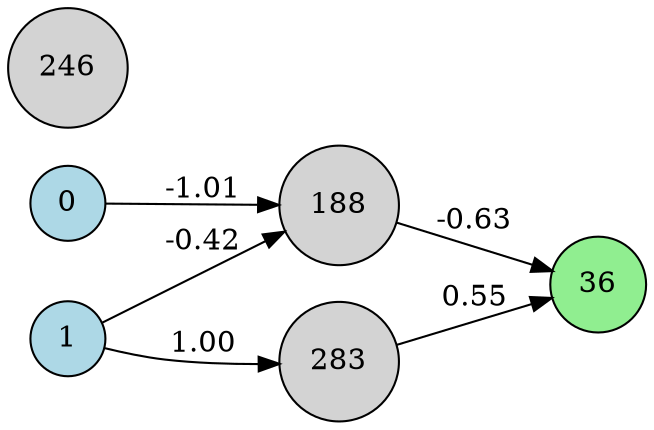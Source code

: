 digraph neat {
  rankdir=LR;
  node [shape=circle];
  node0 [label="0", style=filled, fillcolor=lightblue];
  node1 [label="1", style=filled, fillcolor=lightblue];
  node36 [label="36", style=filled, fillcolor=lightgreen];
  node188 [label="188", style=filled, fillcolor=lightgray];
  node246 [label="246", style=filled, fillcolor=lightgray];
  node283 [label="283", style=filled, fillcolor=lightgray];
  node0 -> node188 [label="-1.01"];
  node188 -> node36 [label="-0.63"];
  node1 -> node188 [label="-0.42"];
  node1 -> node283 [label="1.00"];
  node283 -> node36 [label="0.55"];
}

